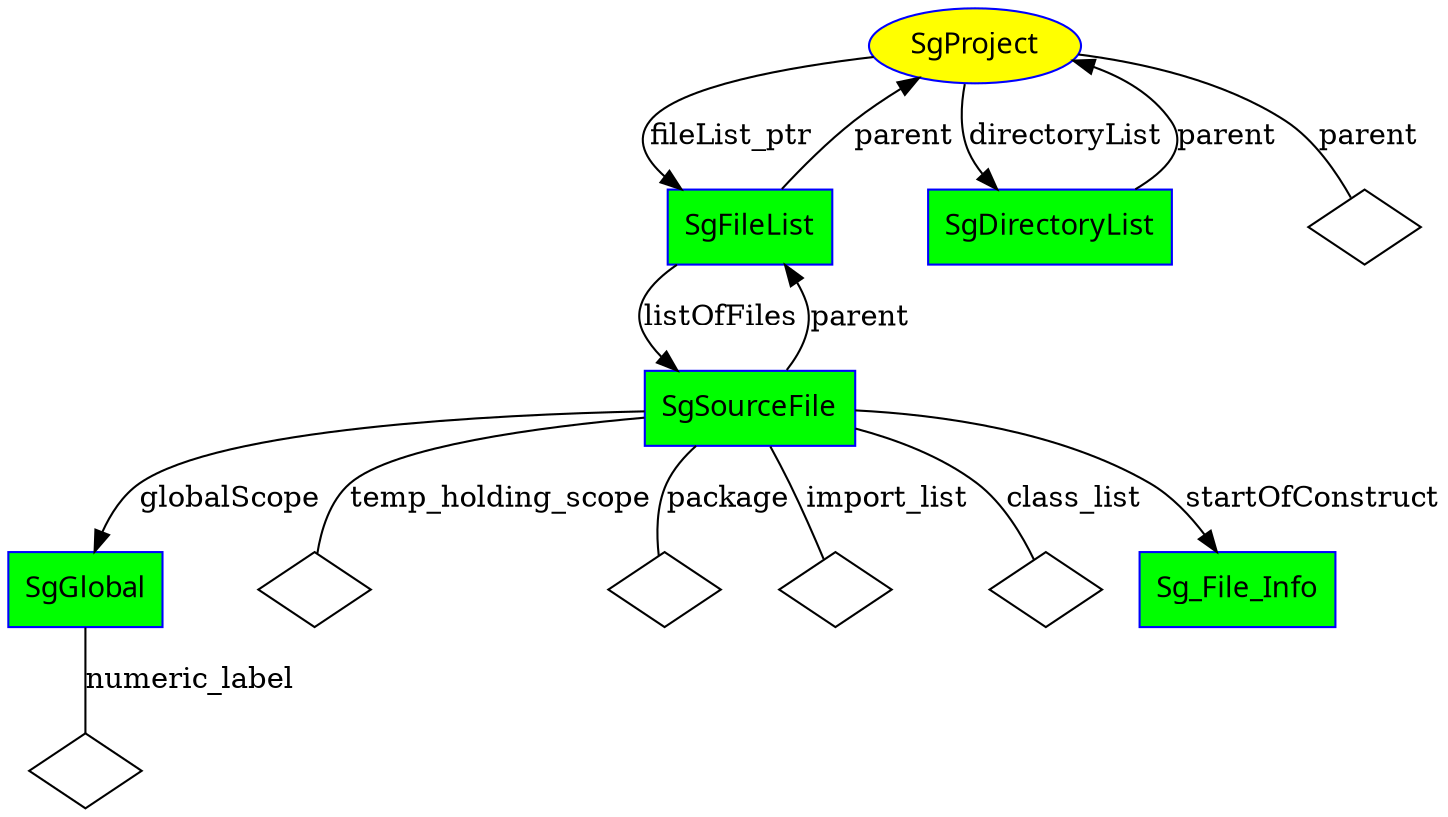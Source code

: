 digraph "GwholeGraphAST2.dot" {
"0x7f3b98346010"[label="SgProject" shape=ellipse,regular=0,URL="\N",tooltip="more info at\N",sides=4,peripheries=1,color="Blue",fillcolor=yellow,fontname="7x13bold",fontcolor=black,style=filled];
"0xec15f0"[label="SgFileList" shape=polygon,regular=0,URL="\N",tooltip="more info at\N",sides=4,peripheries=1,color="Blue",fillcolor=green,fontname="7x13bold",fontcolor=black,style=filled];
"0x7f3b8d0d5010"[label="SgSourceFile" shape=polygon,regular=0,URL="\N",tooltip="more info at\N",sides=4,peripheries=1,color="Blue",fillcolor=green,fontname="7x13bold",fontcolor=black,style=filled];
"0x7f3b8d20b120"[label="SgGlobal" shape=polygon,regular=0,URL="\N",tooltip="more info at\N",sides=4,peripheries=1,color="Blue",fillcolor=green,fontname="7x13bold",fontcolor=black,style=filled];
"0x7f3b8d20b120" -> "0x7f3b8d20b120__numeric_label__null"[label="numeric_label" dir=none ];
"0x7f3b8d20b120__numeric_label__null"[label="" shape=diamond ];
"0x7f3b8d0d5010" -> "0x7f3b8d20b120"[label="globalScope"  ];
"0x7f3b8d0d5010" -> "0x7f3b8d0d5010__temp_holding_scope__null"[label="temp_holding_scope" dir=none ];
"0x7f3b8d0d5010__temp_holding_scope__null"[label="" shape=diamond ];
"0x7f3b8d0d5010" -> "0x7f3b8d0d5010__package__null"[label="package" dir=none ];
"0x7f3b8d0d5010__package__null"[label="" shape=diamond ];
"0x7f3b8d0d5010" -> "0x7f3b8d0d5010__import_list__null"[label="import_list" dir=none ];
"0x7f3b8d0d5010__import_list__null"[label="" shape=diamond ];
"0x7f3b8d0d5010" -> "0x7f3b8d0d5010__class_list__null"[label="class_list" dir=none ];
"0x7f3b8d0d5010__class_list__null"[label="" shape=diamond ];
"0x7f3b9831b068"[label="Sg_File_Info" shape=polygon,regular=0,URL="\N",tooltip="more info at\N",sides=4,peripheries=1,color="Blue",fillcolor=green,fontname="7x13bold",fontcolor=black,style=filled];
"0x7f3b8d0d5010" -> "0x7f3b9831b068"[label="startOfConstruct"  ];
"0x7f3b8d0d5010" -> "0xec15f0"[label="parent"  ];
"0xec15f0" -> "0x7f3b8d0d5010"[label="listOfFiles"  ];
"0xec15f0" -> "0x7f3b98346010"[label="parent"  ];
"0x7f3b98346010" -> "0xec15f0"[label="fileList_ptr"  ];
"0xee0a00"[label="SgDirectoryList" shape=polygon,regular=0,URL="\N",tooltip="more info at\N",sides=4,peripheries=1,color="Blue",fillcolor=green,fontname="7x13bold",fontcolor=black,style=filled];
"0xee0a00" -> "0x7f3b98346010"[label="parent"  ];
"0x7f3b98346010" -> "0xee0a00"[label="directoryList"  ];
"0x7f3b98346010" -> "0x7f3b98346010__parent__null"[label="parent" dir=none ];
"0x7f3b98346010__parent__null"[label="" shape=diamond ];
}
